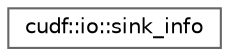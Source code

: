 digraph "类继承关系图"
{
 // LATEX_PDF_SIZE
  bgcolor="transparent";
  edge [fontname=Helvetica,fontsize=10,labelfontname=Helvetica,labelfontsize=10];
  node [fontname=Helvetica,fontsize=10,shape=box,height=0.2,width=0.4];
  rankdir="LR";
  Node0 [id="Node000000",label="cudf::io::sink_info",height=0.2,width=0.4,color="grey40", fillcolor="white", style="filled",URL="$structcudf_1_1io_1_1sink__info.html",tooltip="Destination information for write interfaces"];
}
